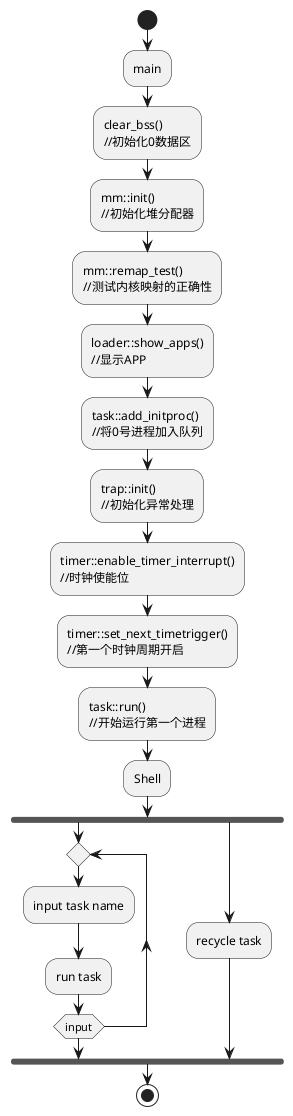@startuml
'https://plantuml.com/activity-diagram-beta

start
:main;
:clear_bss()
//初始化0数据区;
:mm::init()
//初始化堆分配器;
:mm::remap_test()
//测试内核映射的正确性;
:loader::show_apps()
//显示APP;
:task::add_initproc()
//将0号进程加入队列;
:trap::init()
//初始化异常处理;
:timer::enable_timer_interrupt()
//时钟使能位;
:timer::set_next_timetrigger()
//第一个时钟周期开启;
:task::run()
//开始运行第一个进程;
:Shell;
fork
repeat
    :input task name;
    :run task;
repeat while (input)
fork again
    :recycle task;
end fork
stop

@enduml
